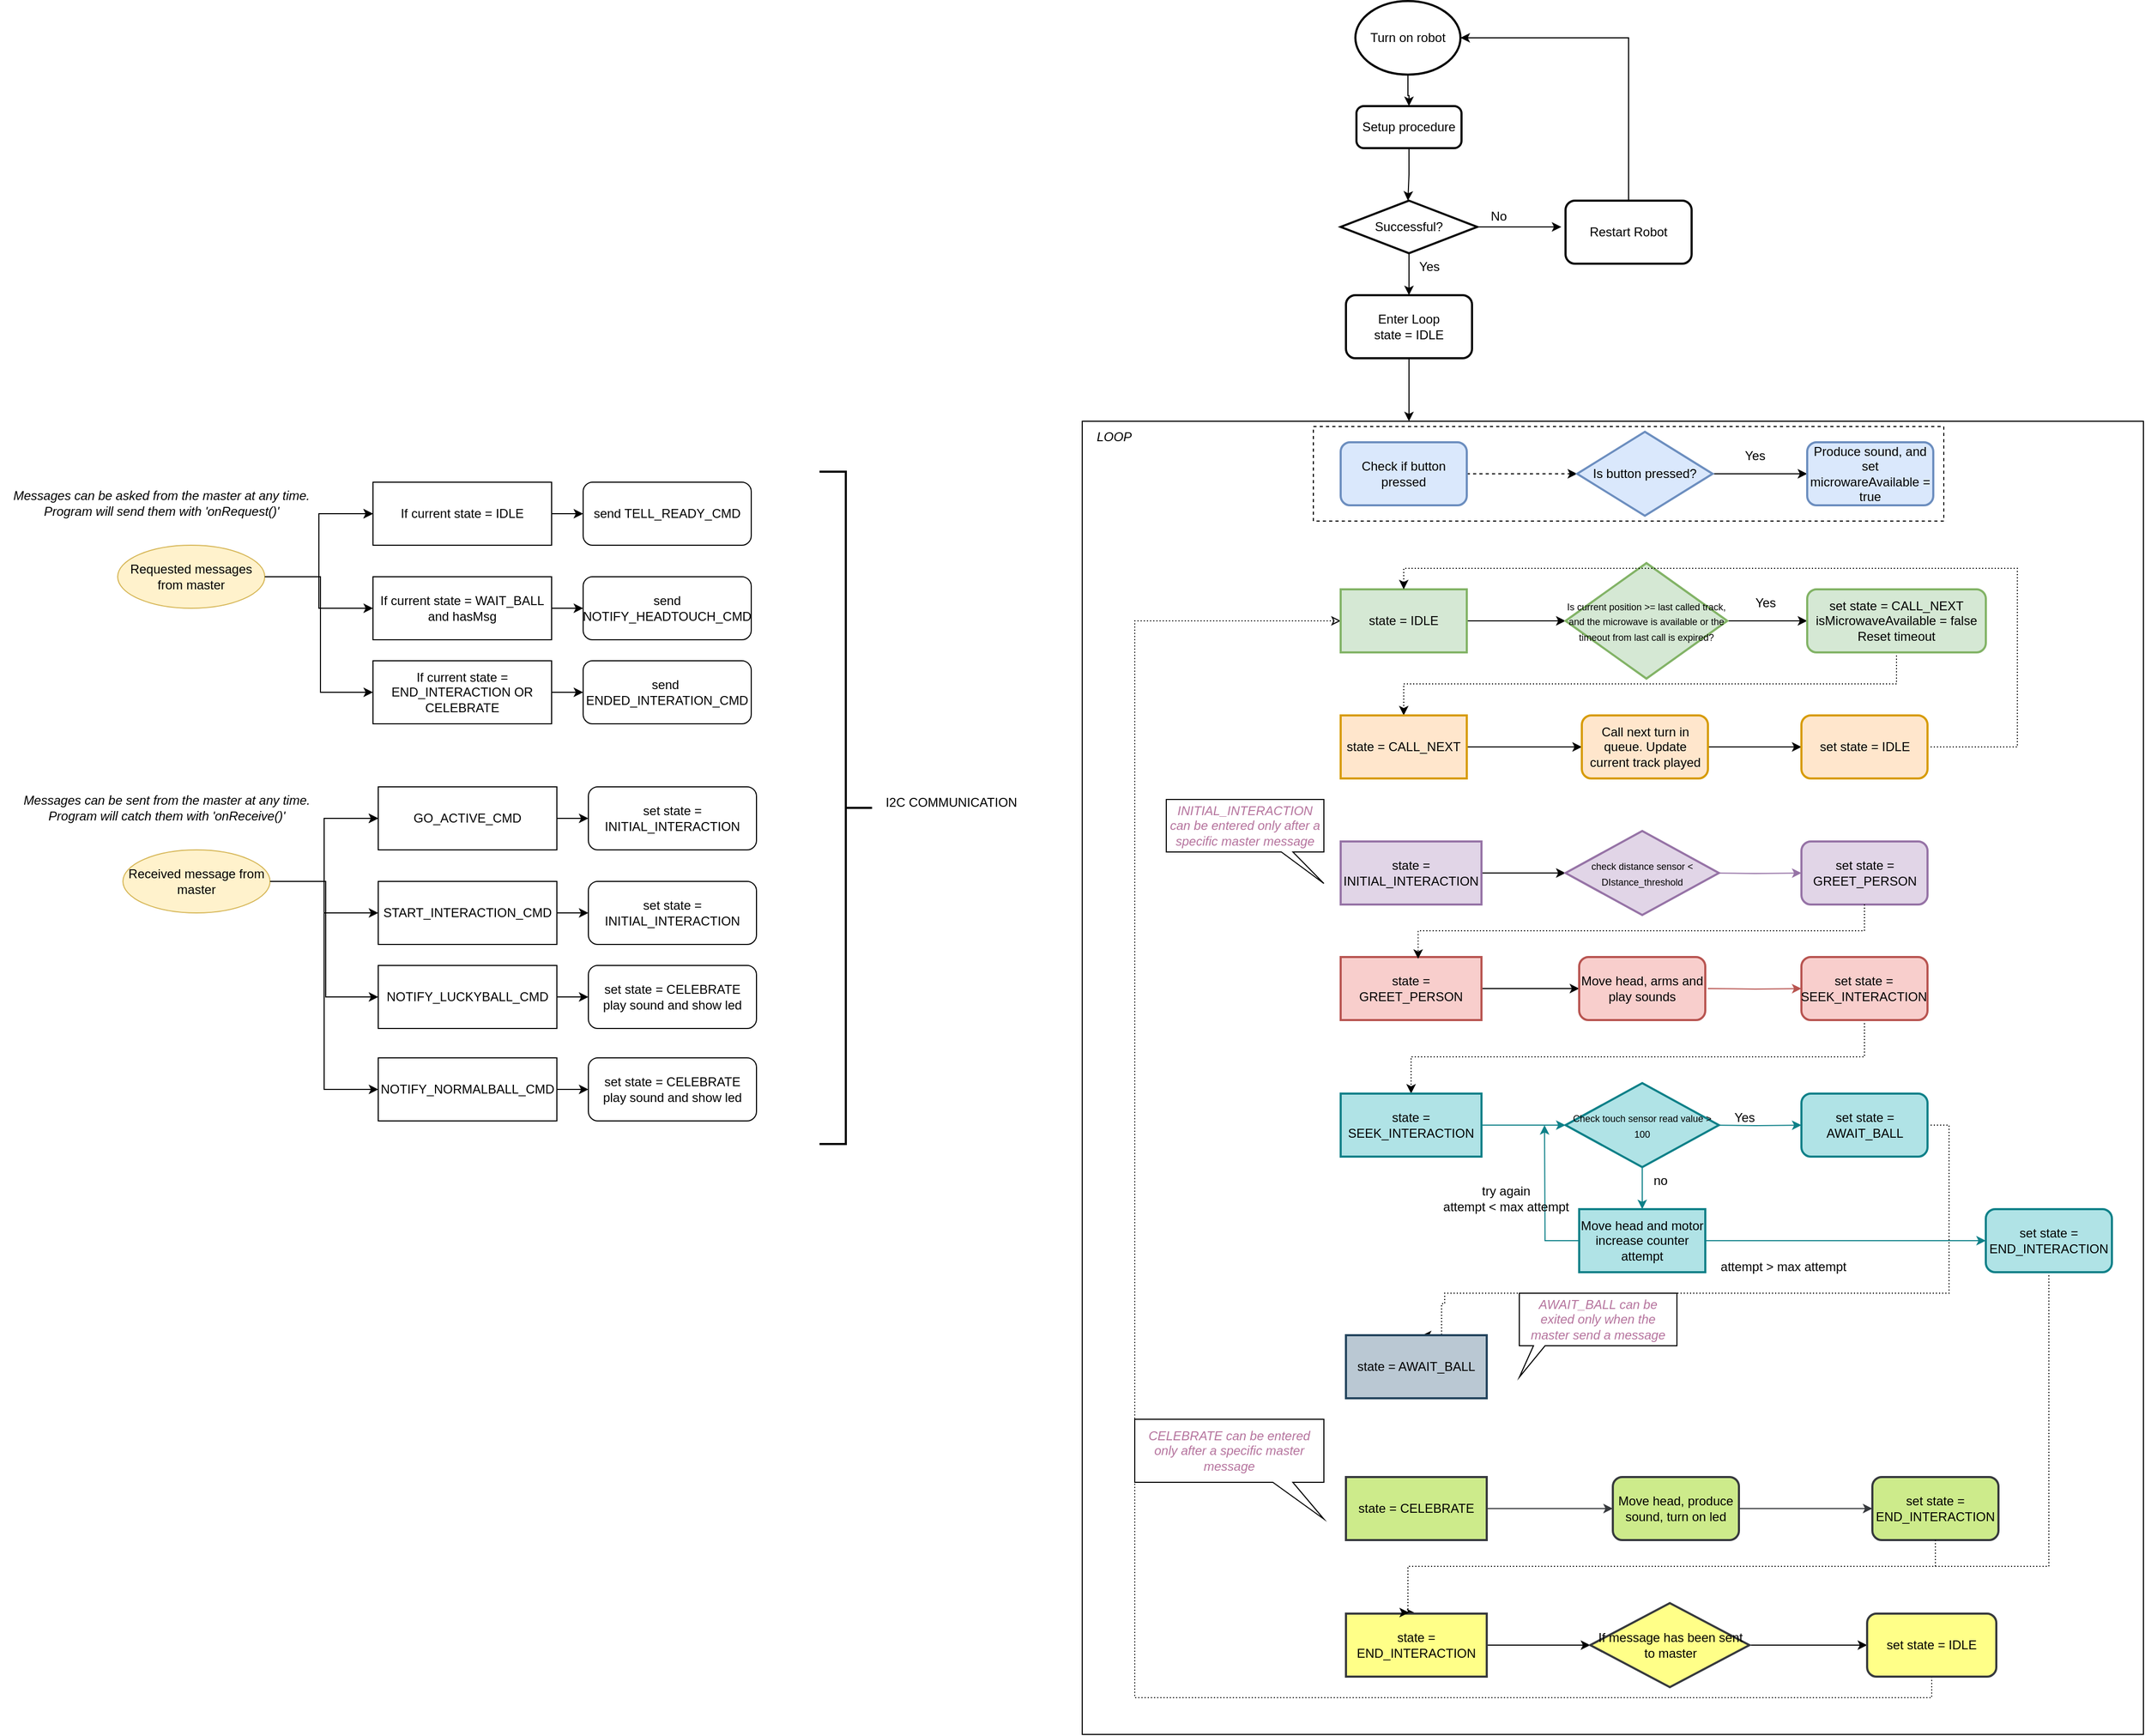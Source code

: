 <mxfile version="27.0.5">
  <diagram id="C5RBs43oDa-KdzZeNtuy" name="Page-1">
    <mxGraphModel dx="3238" dy="2182" grid="1" gridSize="10" guides="1" tooltips="1" connect="1" arrows="1" fold="1" page="1" pageScale="1" pageWidth="827" pageHeight="1169" math="0" shadow="0">
      <root>
        <mxCell id="WIyWlLk6GJQsqaUBKTNV-0" />
        <mxCell id="WIyWlLk6GJQsqaUBKTNV-1" parent="WIyWlLk6GJQsqaUBKTNV-0" />
        <mxCell id="pBILB1Rv6EdbMPum7rPk-129" value="" style="rounded=0;whiteSpace=wrap;html=1;fillColor=none;" vertex="1" parent="WIyWlLk6GJQsqaUBKTNV-1">
          <mxGeometry x="90" y="-420" width="1010" height="1250" as="geometry" />
        </mxCell>
        <mxCell id="pBILB1Rv6EdbMPum7rPk-23" value="" style="rounded=0;whiteSpace=wrap;html=1;dashed=1;fillColor=none;" vertex="1" parent="WIyWlLk6GJQsqaUBKTNV-1">
          <mxGeometry x="310" y="-415" width="600" height="90" as="geometry" />
        </mxCell>
        <mxCell id="xqUfiWubJbebN2fs-ksx-53" value="" style="edgeStyle=orthogonalEdgeStyle;rounded=0;orthogonalLoop=1;jettySize=auto;html=1;" parent="WIyWlLk6GJQsqaUBKTNV-1" source="xqUfiWubJbebN2fs-ksx-7" target="xqUfiWubJbebN2fs-ksx-52" edge="1">
          <mxGeometry relative="1" as="geometry" />
        </mxCell>
        <mxCell id="xqUfiWubJbebN2fs-ksx-7" value="Turn on robot" style="strokeWidth=2;html=1;shape=mxgraph.flowchart.start_1;whiteSpace=wrap;" parent="WIyWlLk6GJQsqaUBKTNV-1" vertex="1">
          <mxGeometry x="349.99" y="-820" width="100" height="70" as="geometry" />
        </mxCell>
        <mxCell id="xqUfiWubJbebN2fs-ksx-93" style="edgeStyle=orthogonalEdgeStyle;rounded=0;orthogonalLoop=1;jettySize=auto;html=1;exitX=0.5;exitY=1;exitDx=0;exitDy=0;" parent="WIyWlLk6GJQsqaUBKTNV-1" source="xqUfiWubJbebN2fs-ksx-52" edge="1">
          <mxGeometry relative="1" as="geometry">
            <mxPoint x="400" y="-630" as="targetPoint" />
          </mxGeometry>
        </mxCell>
        <mxCell id="xqUfiWubJbebN2fs-ksx-52" value="Setup procedure" style="rounded=1;whiteSpace=wrap;html=1;absoluteArcSize=1;arcSize=14;strokeWidth=2;" parent="WIyWlLk6GJQsqaUBKTNV-1" vertex="1">
          <mxGeometry x="350.99" y="-720" width="100" height="40" as="geometry" />
        </mxCell>
        <mxCell id="pBILB1Rv6EdbMPum7rPk-5" value="" style="edgeStyle=orthogonalEdgeStyle;rounded=0;orthogonalLoop=1;jettySize=auto;html=1;" edge="1" parent="WIyWlLk6GJQsqaUBKTNV-1" source="pBILB1Rv6EdbMPum7rPk-1" target="pBILB1Rv6EdbMPum7rPk-4">
          <mxGeometry relative="1" as="geometry" />
        </mxCell>
        <mxCell id="pBILB1Rv6EdbMPum7rPk-8" value="" style="edgeStyle=orthogonalEdgeStyle;rounded=0;orthogonalLoop=1;jettySize=auto;html=1;" edge="1" parent="WIyWlLk6GJQsqaUBKTNV-1" source="pBILB1Rv6EdbMPum7rPk-1">
          <mxGeometry relative="1" as="geometry">
            <mxPoint x="546" y="-605" as="targetPoint" />
          </mxGeometry>
        </mxCell>
        <mxCell id="pBILB1Rv6EdbMPum7rPk-1" value="Successful?" style="strokeWidth=2;html=1;shape=mxgraph.flowchart.decision;whiteSpace=wrap;" vertex="1" parent="WIyWlLk6GJQsqaUBKTNV-1">
          <mxGeometry x="336" y="-630" width="130.01" height="50" as="geometry" />
        </mxCell>
        <mxCell id="pBILB1Rv6EdbMPum7rPk-13" value="" style="edgeStyle=orthogonalEdgeStyle;rounded=0;orthogonalLoop=1;jettySize=auto;html=1;" edge="1" parent="WIyWlLk6GJQsqaUBKTNV-1" source="pBILB1Rv6EdbMPum7rPk-4">
          <mxGeometry relative="1" as="geometry">
            <mxPoint x="401" y="-420" as="targetPoint" />
          </mxGeometry>
        </mxCell>
        <mxCell id="pBILB1Rv6EdbMPum7rPk-4" value="Enter Loop&lt;div&gt;state = IDLE&lt;/div&gt;" style="whiteSpace=wrap;html=1;strokeWidth=2;glass=0;rounded=1;" vertex="1" parent="WIyWlLk6GJQsqaUBKTNV-1">
          <mxGeometry x="341.005" y="-540" width="120" height="60" as="geometry" />
        </mxCell>
        <mxCell id="pBILB1Rv6EdbMPum7rPk-6" value="Yes" style="text;html=1;align=center;verticalAlign=middle;resizable=0;points=[];autosize=1;strokeColor=none;fillColor=none;" vertex="1" parent="WIyWlLk6GJQsqaUBKTNV-1">
          <mxGeometry x="400" y="-582" width="40" height="30" as="geometry" />
        </mxCell>
        <mxCell id="pBILB1Rv6EdbMPum7rPk-9" value="No" style="text;html=1;align=center;verticalAlign=middle;resizable=0;points=[];autosize=1;strokeColor=none;fillColor=none;" vertex="1" parent="WIyWlLk6GJQsqaUBKTNV-1">
          <mxGeometry x="466.01" y="-630" width="40" height="30" as="geometry" />
        </mxCell>
        <mxCell id="pBILB1Rv6EdbMPum7rPk-10" value="Restart Robot" style="whiteSpace=wrap;html=1;strokeWidth=2;glass=0;rounded=1;" vertex="1" parent="WIyWlLk6GJQsqaUBKTNV-1">
          <mxGeometry x="549.995" y="-630" width="120" height="60" as="geometry" />
        </mxCell>
        <mxCell id="pBILB1Rv6EdbMPum7rPk-11" style="edgeStyle=orthogonalEdgeStyle;rounded=0;orthogonalLoop=1;jettySize=auto;html=1;entryX=1;entryY=0.5;entryDx=0;entryDy=0;entryPerimeter=0;" edge="1" parent="WIyWlLk6GJQsqaUBKTNV-1" source="pBILB1Rv6EdbMPum7rPk-10" target="xqUfiWubJbebN2fs-ksx-7">
          <mxGeometry relative="1" as="geometry">
            <Array as="points">
              <mxPoint x="610" y="-785" />
            </Array>
          </mxGeometry>
        </mxCell>
        <mxCell id="pBILB1Rv6EdbMPum7rPk-15" value="" style="edgeStyle=orthogonalEdgeStyle;rounded=0;orthogonalLoop=1;jettySize=auto;html=1;dashed=1;" edge="1" parent="WIyWlLk6GJQsqaUBKTNV-1" source="pBILB1Rv6EdbMPum7rPk-12" target="pBILB1Rv6EdbMPum7rPk-14">
          <mxGeometry relative="1" as="geometry" />
        </mxCell>
        <mxCell id="pBILB1Rv6EdbMPum7rPk-12" value="Check if button pressed" style="whiteSpace=wrap;html=1;strokeWidth=2;fillColor=#dae8fc;strokeColor=#6c8ebf;glass=0;rounded=1;" vertex="1" parent="WIyWlLk6GJQsqaUBKTNV-1">
          <mxGeometry x="335.995" y="-400" width="120" height="60" as="geometry" />
        </mxCell>
        <mxCell id="pBILB1Rv6EdbMPum7rPk-19" value="" style="edgeStyle=orthogonalEdgeStyle;rounded=0;orthogonalLoop=1;jettySize=auto;html=1;" edge="1" parent="WIyWlLk6GJQsqaUBKTNV-1" source="pBILB1Rv6EdbMPum7rPk-14" target="pBILB1Rv6EdbMPum7rPk-18">
          <mxGeometry relative="1" as="geometry" />
        </mxCell>
        <mxCell id="pBILB1Rv6EdbMPum7rPk-14" value="Is button pressed?" style="rhombus;whiteSpace=wrap;html=1;strokeWidth=2;fillColor=#dae8fc;strokeColor=#6c8ebf;" vertex="1" parent="WIyWlLk6GJQsqaUBKTNV-1">
          <mxGeometry x="561.01" y="-410" width="129" height="80" as="geometry" />
        </mxCell>
        <mxCell id="pBILB1Rv6EdbMPum7rPk-133" style="edgeStyle=orthogonalEdgeStyle;rounded=0;orthogonalLoop=1;jettySize=auto;html=1;exitX=0.5;exitY=1;exitDx=0;exitDy=0;dashed=1;dashPattern=1 2;strokeWidth=1;entryX=0.5;entryY=0;entryDx=0;entryDy=0;" edge="1" parent="WIyWlLk6GJQsqaUBKTNV-1" source="pBILB1Rv6EdbMPum7rPk-29" target="pBILB1Rv6EdbMPum7rPk-32">
          <mxGeometry relative="1" as="geometry" />
        </mxCell>
        <mxCell id="pBILB1Rv6EdbMPum7rPk-18" value="Produce sound, and set microwareAvailable = true" style="whiteSpace=wrap;html=1;strokeWidth=2;fillColor=#dae8fc;strokeColor=#6c8ebf;rounded=1;" vertex="1" parent="WIyWlLk6GJQsqaUBKTNV-1">
          <mxGeometry x="779.99" y="-400" width="120" height="60" as="geometry" />
        </mxCell>
        <mxCell id="pBILB1Rv6EdbMPum7rPk-20" value="Yes" style="text;html=1;align=center;verticalAlign=middle;resizable=0;points=[];autosize=1;strokeColor=none;fillColor=none;" vertex="1" parent="WIyWlLk6GJQsqaUBKTNV-1">
          <mxGeometry x="710" y="-402" width="40" height="30" as="geometry" />
        </mxCell>
        <mxCell id="pBILB1Rv6EdbMPum7rPk-28" value="" style="edgeStyle=orthogonalEdgeStyle;rounded=0;orthogonalLoop=1;jettySize=auto;html=1;" edge="1" parent="WIyWlLk6GJQsqaUBKTNV-1" source="pBILB1Rv6EdbMPum7rPk-25" target="pBILB1Rv6EdbMPum7rPk-27">
          <mxGeometry relative="1" as="geometry" />
        </mxCell>
        <mxCell id="pBILB1Rv6EdbMPum7rPk-183" style="edgeStyle=orthogonalEdgeStyle;rounded=0;orthogonalLoop=1;jettySize=auto;html=1;exitX=0;exitY=0.5;exitDx=0;exitDy=0;entryX=0.5;entryY=1;entryDx=0;entryDy=0;dashed=1;dashPattern=1 2;startArrow=classic;startFill=0;endArrow=none;" edge="1" parent="WIyWlLk6GJQsqaUBKTNV-1" source="pBILB1Rv6EdbMPum7rPk-25" target="pBILB1Rv6EdbMPum7rPk-127">
          <mxGeometry relative="1" as="geometry">
            <Array as="points">
              <mxPoint x="140" y="-230" />
              <mxPoint x="140" y="795" />
              <mxPoint x="899" y="795" />
            </Array>
          </mxGeometry>
        </mxCell>
        <mxCell id="pBILB1Rv6EdbMPum7rPk-25" value="state = IDLE" style="whiteSpace=wrap;html=1;fillColor=#d5e8d4;strokeColor=#82b366;strokeWidth=2;" vertex="1" parent="WIyWlLk6GJQsqaUBKTNV-1">
          <mxGeometry x="335.995" y="-260" width="120" height="60" as="geometry" />
        </mxCell>
        <mxCell id="pBILB1Rv6EdbMPum7rPk-30" value="" style="edgeStyle=orthogonalEdgeStyle;rounded=0;orthogonalLoop=1;jettySize=auto;html=1;" edge="1" parent="WIyWlLk6GJQsqaUBKTNV-1" source="pBILB1Rv6EdbMPum7rPk-27" target="pBILB1Rv6EdbMPum7rPk-29">
          <mxGeometry relative="1" as="geometry" />
        </mxCell>
        <mxCell id="pBILB1Rv6EdbMPum7rPk-27" value="&lt;font style=&quot;font-size: 9px;&quot;&gt;Is current position &amp;gt;= last called track, and the microwave is available or the timeout from last call is expired?&lt;/font&gt;" style="rhombus;whiteSpace=wrap;html=1;fillColor=#d5e8d4;strokeColor=#82b366;strokeWidth=2;" vertex="1" parent="WIyWlLk6GJQsqaUBKTNV-1">
          <mxGeometry x="549.99" y="-285" width="153.99" height="110" as="geometry" />
        </mxCell>
        <mxCell id="pBILB1Rv6EdbMPum7rPk-29" value="set state = CALL_NEXT&lt;div&gt;isMicrowaveAvailable = false&lt;br&gt;Reset timeout&lt;/div&gt;" style="whiteSpace=wrap;html=1;fillColor=#d5e8d4;strokeColor=#82b366;strokeWidth=2;rounded=1;" vertex="1" parent="WIyWlLk6GJQsqaUBKTNV-1">
          <mxGeometry x="780" y="-260" width="170.01" height="60" as="geometry" />
        </mxCell>
        <mxCell id="pBILB1Rv6EdbMPum7rPk-31" value="Yes" style="text;html=1;align=center;verticalAlign=middle;resizable=0;points=[];autosize=1;strokeColor=none;fillColor=none;" vertex="1" parent="WIyWlLk6GJQsqaUBKTNV-1">
          <mxGeometry x="720" y="-262" width="40" height="30" as="geometry" />
        </mxCell>
        <mxCell id="pBILB1Rv6EdbMPum7rPk-34" value="" style="edgeStyle=orthogonalEdgeStyle;rounded=0;orthogonalLoop=1;jettySize=auto;html=1;" edge="1" parent="WIyWlLk6GJQsqaUBKTNV-1" source="pBILB1Rv6EdbMPum7rPk-32" target="pBILB1Rv6EdbMPum7rPk-33">
          <mxGeometry relative="1" as="geometry" />
        </mxCell>
        <mxCell id="pBILB1Rv6EdbMPum7rPk-32" value="state = CALL_NEXT" style="whiteSpace=wrap;html=1;fillColor=#ffe6cc;strokeColor=#d79b00;strokeWidth=2;" vertex="1" parent="WIyWlLk6GJQsqaUBKTNV-1">
          <mxGeometry x="335.995" y="-140" width="120" height="60" as="geometry" />
        </mxCell>
        <mxCell id="pBILB1Rv6EdbMPum7rPk-36" value="" style="edgeStyle=orthogonalEdgeStyle;rounded=0;orthogonalLoop=1;jettySize=auto;html=1;" edge="1" parent="WIyWlLk6GJQsqaUBKTNV-1" source="pBILB1Rv6EdbMPum7rPk-33" target="pBILB1Rv6EdbMPum7rPk-35">
          <mxGeometry relative="1" as="geometry" />
        </mxCell>
        <mxCell id="pBILB1Rv6EdbMPum7rPk-33" value="Call next turn in queue. Update current track played" style="whiteSpace=wrap;html=1;fillColor=#ffe6cc;strokeColor=#d79b00;strokeWidth=2;rounded=1;" vertex="1" parent="WIyWlLk6GJQsqaUBKTNV-1">
          <mxGeometry x="565.515" y="-140" width="120" height="60" as="geometry" />
        </mxCell>
        <mxCell id="pBILB1Rv6EdbMPum7rPk-134" style="edgeStyle=orthogonalEdgeStyle;rounded=0;orthogonalLoop=1;jettySize=auto;html=1;exitX=1;exitY=0.5;exitDx=0;exitDy=0;entryX=0.5;entryY=0;entryDx=0;entryDy=0;dashed=1;dashPattern=1 2;" edge="1" parent="WIyWlLk6GJQsqaUBKTNV-1" source="pBILB1Rv6EdbMPum7rPk-35" target="pBILB1Rv6EdbMPum7rPk-25">
          <mxGeometry relative="1" as="geometry">
            <Array as="points">
              <mxPoint x="980" y="-110" />
              <mxPoint x="980" y="-280" />
              <mxPoint x="396" y="-280" />
            </Array>
          </mxGeometry>
        </mxCell>
        <mxCell id="pBILB1Rv6EdbMPum7rPk-35" value="set state = IDLE" style="whiteSpace=wrap;html=1;fillColor=#ffe6cc;strokeColor=#d79b00;strokeWidth=2;rounded=1;" vertex="1" parent="WIyWlLk6GJQsqaUBKTNV-1">
          <mxGeometry x="774.505" y="-140" width="120" height="60" as="geometry" />
        </mxCell>
        <mxCell id="pBILB1Rv6EdbMPum7rPk-90" value="" style="edgeStyle=orthogonalEdgeStyle;rounded=0;orthogonalLoop=1;jettySize=auto;html=1;" edge="1" parent="WIyWlLk6GJQsqaUBKTNV-1" source="pBILB1Rv6EdbMPum7rPk-85" target="pBILB1Rv6EdbMPum7rPk-89">
          <mxGeometry relative="1" as="geometry" />
        </mxCell>
        <mxCell id="pBILB1Rv6EdbMPum7rPk-85" value="state = INITIAL_INTERACTION" style="whiteSpace=wrap;html=1;fillColor=#e1d5e7;strokeColor=#9673a6;strokeWidth=2;" vertex="1" parent="WIyWlLk6GJQsqaUBKTNV-1">
          <mxGeometry x="336.01" y="-20" width="134" height="60" as="geometry" />
        </mxCell>
        <mxCell id="pBILB1Rv6EdbMPum7rPk-86" value="" style="edgeStyle=orthogonalEdgeStyle;rounded=0;orthogonalLoop=1;jettySize=auto;html=1;fillColor=#e1d5e7;strokeColor=#9673a6;" edge="1" target="pBILB1Rv6EdbMPum7rPk-88" parent="WIyWlLk6GJQsqaUBKTNV-1">
          <mxGeometry relative="1" as="geometry">
            <mxPoint x="685.525" y="10" as="sourcePoint" />
          </mxGeometry>
        </mxCell>
        <mxCell id="pBILB1Rv6EdbMPum7rPk-88" value="set state = GREET_PERSON" style="whiteSpace=wrap;html=1;fillColor=#e1d5e7;strokeColor=#9673a6;strokeWidth=2;rounded=1;" vertex="1" parent="WIyWlLk6GJQsqaUBKTNV-1">
          <mxGeometry x="774.515" y="-20" width="120" height="60" as="geometry" />
        </mxCell>
        <mxCell id="pBILB1Rv6EdbMPum7rPk-89" value="&lt;font style=&quot;font-size: 9px;&quot;&gt;check distance sensor &amp;lt; DIstance_threshold&lt;/font&gt;" style="rhombus;whiteSpace=wrap;html=1;fillColor=#e1d5e7;strokeColor=#9673a6;strokeWidth=2;" vertex="1" parent="WIyWlLk6GJQsqaUBKTNV-1">
          <mxGeometry x="549.99" y="-30" width="146.01" height="80" as="geometry" />
        </mxCell>
        <mxCell id="pBILB1Rv6EdbMPum7rPk-97" value="" style="edgeStyle=orthogonalEdgeStyle;rounded=0;orthogonalLoop=1;jettySize=auto;html=1;" edge="1" parent="WIyWlLk6GJQsqaUBKTNV-1" source="pBILB1Rv6EdbMPum7rPk-92" target="pBILB1Rv6EdbMPum7rPk-96">
          <mxGeometry relative="1" as="geometry" />
        </mxCell>
        <mxCell id="pBILB1Rv6EdbMPum7rPk-92" value="state = GREET_PERSON" style="whiteSpace=wrap;html=1;fillColor=#f8cecc;strokeColor=#b85450;strokeWidth=2;" vertex="1" parent="WIyWlLk6GJQsqaUBKTNV-1">
          <mxGeometry x="335.99" y="90" width="134" height="60" as="geometry" />
        </mxCell>
        <mxCell id="pBILB1Rv6EdbMPum7rPk-93" value="" style="edgeStyle=orthogonalEdgeStyle;rounded=0;orthogonalLoop=1;jettySize=auto;html=1;fillColor=#f8cecc;strokeColor=#b85450;" edge="1" target="pBILB1Rv6EdbMPum7rPk-94" parent="WIyWlLk6GJQsqaUBKTNV-1">
          <mxGeometry relative="1" as="geometry">
            <mxPoint x="685.505" y="120" as="sourcePoint" />
          </mxGeometry>
        </mxCell>
        <mxCell id="pBILB1Rv6EdbMPum7rPk-138" style="edgeStyle=orthogonalEdgeStyle;rounded=0;orthogonalLoop=1;jettySize=auto;html=1;exitX=0.5;exitY=1;exitDx=0;exitDy=0;dashed=1;dashPattern=1 2;" edge="1" parent="WIyWlLk6GJQsqaUBKTNV-1" source="pBILB1Rv6EdbMPum7rPk-94" target="pBILB1Rv6EdbMPum7rPk-99">
          <mxGeometry relative="1" as="geometry" />
        </mxCell>
        <mxCell id="pBILB1Rv6EdbMPum7rPk-94" value="set state = SEEK_INTERACTION" style="whiteSpace=wrap;html=1;fillColor=#f8cecc;strokeColor=#b85450;strokeWidth=2;rounded=1;" vertex="1" parent="WIyWlLk6GJQsqaUBKTNV-1">
          <mxGeometry x="774.495" y="90" width="120" height="60" as="geometry" />
        </mxCell>
        <mxCell id="pBILB1Rv6EdbMPum7rPk-96" value="Move head, arms and play sounds" style="whiteSpace=wrap;html=1;fillColor=#f8cecc;strokeColor=#b85450;strokeWidth=2;rounded=1;" vertex="1" parent="WIyWlLk6GJQsqaUBKTNV-1">
          <mxGeometry x="562.99" y="90" width="120" height="60" as="geometry" />
        </mxCell>
        <mxCell id="pBILB1Rv6EdbMPum7rPk-98" value="" style="edgeStyle=orthogonalEdgeStyle;rounded=0;orthogonalLoop=1;jettySize=auto;html=1;fillColor=#b0e3e6;strokeColor=#0e8088;" edge="1" source="pBILB1Rv6EdbMPum7rPk-99" target="pBILB1Rv6EdbMPum7rPk-102" parent="WIyWlLk6GJQsqaUBKTNV-1">
          <mxGeometry relative="1" as="geometry" />
        </mxCell>
        <mxCell id="pBILB1Rv6EdbMPum7rPk-99" value="state = SEEK_INTERACTION" style="whiteSpace=wrap;html=1;fillColor=#b0e3e6;strokeColor=#0e8088;strokeWidth=2;" vertex="1" parent="WIyWlLk6GJQsqaUBKTNV-1">
          <mxGeometry x="336.01" y="220" width="134" height="60" as="geometry" />
        </mxCell>
        <mxCell id="pBILB1Rv6EdbMPum7rPk-100" value="" style="edgeStyle=orthogonalEdgeStyle;rounded=0;orthogonalLoop=1;jettySize=auto;html=1;fillColor=#b0e3e6;strokeColor=#0e8088;" edge="1" target="pBILB1Rv6EdbMPum7rPk-101" parent="WIyWlLk6GJQsqaUBKTNV-1">
          <mxGeometry relative="1" as="geometry">
            <mxPoint x="685.525" y="250" as="sourcePoint" />
          </mxGeometry>
        </mxCell>
        <mxCell id="pBILB1Rv6EdbMPum7rPk-177" style="edgeStyle=orthogonalEdgeStyle;rounded=0;orthogonalLoop=1;jettySize=auto;html=1;exitX=1;exitY=0.5;exitDx=0;exitDy=0;entryX=0.539;entryY=0.003;entryDx=0;entryDy=0;dashed=1;dashPattern=1 2;entryPerimeter=0;" edge="1" parent="WIyWlLk6GJQsqaUBKTNV-1" source="pBILB1Rv6EdbMPum7rPk-101" target="pBILB1Rv6EdbMPum7rPk-116">
          <mxGeometry relative="1" as="geometry">
            <Array as="points">
              <mxPoint x="915" y="250" />
              <mxPoint x="915" y="410" />
              <mxPoint x="435" y="410" />
              <mxPoint x="435" y="420" />
              <mxPoint x="432" y="420" />
            </Array>
          </mxGeometry>
        </mxCell>
        <mxCell id="pBILB1Rv6EdbMPum7rPk-101" value="set state = AWAIT_BALL" style="whiteSpace=wrap;html=1;fillColor=#b0e3e6;strokeColor=#0e8088;strokeWidth=2;rounded=1;" vertex="1" parent="WIyWlLk6GJQsqaUBKTNV-1">
          <mxGeometry x="774.515" y="220" width="120" height="60" as="geometry" />
        </mxCell>
        <mxCell id="pBILB1Rv6EdbMPum7rPk-105" value="" style="edgeStyle=orthogonalEdgeStyle;rounded=0;orthogonalLoop=1;jettySize=auto;html=1;fillColor=#b0e3e6;strokeColor=#0e8088;" edge="1" parent="WIyWlLk6GJQsqaUBKTNV-1" source="pBILB1Rv6EdbMPum7rPk-102" target="pBILB1Rv6EdbMPum7rPk-104">
          <mxGeometry relative="1" as="geometry" />
        </mxCell>
        <mxCell id="pBILB1Rv6EdbMPum7rPk-102" value="&lt;font style=&quot;font-size: 9px;&quot;&gt;Check touch sensor read value &amp;gt; 100&lt;/font&gt;" style="rhombus;whiteSpace=wrap;html=1;fillColor=#b0e3e6;strokeColor=#0e8088;strokeWidth=2;" vertex="1" parent="WIyWlLk6GJQsqaUBKTNV-1">
          <mxGeometry x="549.99" y="210" width="146.01" height="80" as="geometry" />
        </mxCell>
        <mxCell id="pBILB1Rv6EdbMPum7rPk-103" value="Yes" style="text;html=1;align=center;verticalAlign=middle;resizable=0;points=[];autosize=1;strokeColor=none;fillColor=none;" vertex="1" parent="WIyWlLk6GJQsqaUBKTNV-1">
          <mxGeometry x="700" y="228" width="40" height="30" as="geometry" />
        </mxCell>
        <mxCell id="pBILB1Rv6EdbMPum7rPk-111" style="edgeStyle=orthogonalEdgeStyle;rounded=0;orthogonalLoop=1;jettySize=auto;html=1;exitX=0;exitY=0.5;exitDx=0;exitDy=0;fillColor=#b0e3e6;strokeColor=#0e8088;" edge="1" parent="WIyWlLk6GJQsqaUBKTNV-1" source="pBILB1Rv6EdbMPum7rPk-104">
          <mxGeometry relative="1" as="geometry">
            <mxPoint x="530.0" y="250" as="targetPoint" />
          </mxGeometry>
        </mxCell>
        <mxCell id="pBILB1Rv6EdbMPum7rPk-113" style="edgeStyle=orthogonalEdgeStyle;rounded=0;orthogonalLoop=1;jettySize=auto;html=1;entryX=0;entryY=0.5;entryDx=0;entryDy=0;fillColor=#b0e3e6;strokeColor=#0e8088;" edge="1" parent="WIyWlLk6GJQsqaUBKTNV-1" source="pBILB1Rv6EdbMPum7rPk-104" target="pBILB1Rv6EdbMPum7rPk-115">
          <mxGeometry relative="1" as="geometry">
            <mxPoint x="810" y="360" as="targetPoint" />
          </mxGeometry>
        </mxCell>
        <mxCell id="pBILB1Rv6EdbMPum7rPk-104" value="Move head and motor&lt;div&gt;increase counter attempt&lt;/div&gt;" style="whiteSpace=wrap;html=1;fillColor=#b0e3e6;strokeColor=#0e8088;strokeWidth=2;" vertex="1" parent="WIyWlLk6GJQsqaUBKTNV-1">
          <mxGeometry x="562.995" y="330" width="120" height="60" as="geometry" />
        </mxCell>
        <mxCell id="pBILB1Rv6EdbMPum7rPk-108" value="no" style="text;html=1;align=center;verticalAlign=middle;resizable=0;points=[];autosize=1;strokeColor=none;fillColor=none;" vertex="1" parent="WIyWlLk6GJQsqaUBKTNV-1">
          <mxGeometry x="620" y="288" width="40" height="30" as="geometry" />
        </mxCell>
        <mxCell id="pBILB1Rv6EdbMPum7rPk-112" value="try again&lt;br&gt;attempt &amp;lt; max attempt" style="text;html=1;align=center;verticalAlign=middle;resizable=0;points=[];autosize=1;strokeColor=none;fillColor=none;" vertex="1" parent="WIyWlLk6GJQsqaUBKTNV-1">
          <mxGeometry x="422.99" y="300" width="140" height="40" as="geometry" />
        </mxCell>
        <mxCell id="pBILB1Rv6EdbMPum7rPk-114" value="attempt &amp;gt; max attempt" style="text;html=1;align=center;verticalAlign=middle;resizable=0;points=[];autosize=1;strokeColor=none;fillColor=none;" vertex="1" parent="WIyWlLk6GJQsqaUBKTNV-1">
          <mxGeometry x="687" y="370" width="140" height="30" as="geometry" />
        </mxCell>
        <mxCell id="pBILB1Rv6EdbMPum7rPk-182" style="edgeStyle=orthogonalEdgeStyle;rounded=0;orthogonalLoop=1;jettySize=auto;html=1;exitX=0.5;exitY=1;exitDx=0;exitDy=0;entryX=0.5;entryY=0;entryDx=0;entryDy=0;dashed=1;dashPattern=1 2;" edge="1" parent="WIyWlLk6GJQsqaUBKTNV-1" source="pBILB1Rv6EdbMPum7rPk-115" target="pBILB1Rv6EdbMPum7rPk-124">
          <mxGeometry relative="1" as="geometry">
            <Array as="points">
              <mxPoint x="1010" y="670" />
              <mxPoint x="400" y="670" />
              <mxPoint x="400" y="715" />
            </Array>
          </mxGeometry>
        </mxCell>
        <mxCell id="pBILB1Rv6EdbMPum7rPk-115" value="set state = END_INTERACTION" style="whiteSpace=wrap;html=1;fillColor=#b0e3e6;strokeColor=#0e8088;strokeWidth=2;rounded=1;" vertex="1" parent="WIyWlLk6GJQsqaUBKTNV-1">
          <mxGeometry x="950.005" y="330" width="120" height="60" as="geometry" />
        </mxCell>
        <mxCell id="pBILB1Rv6EdbMPum7rPk-116" value="state = AWAIT_BALL" style="whiteSpace=wrap;html=1;fillColor=#bac8d3;strokeColor=#23445d;strokeWidth=2;" vertex="1" parent="WIyWlLk6GJQsqaUBKTNV-1">
          <mxGeometry x="341.01" y="450" width="134" height="60" as="geometry" />
        </mxCell>
        <mxCell id="pBILB1Rv6EdbMPum7rPk-122" value="" style="edgeStyle=orthogonalEdgeStyle;rounded=0;orthogonalLoop=1;jettySize=auto;html=1;fillColor=#cdeb8b;strokeColor=#36393d;" edge="1" parent="WIyWlLk6GJQsqaUBKTNV-1" source="pBILB1Rv6EdbMPum7rPk-117" target="pBILB1Rv6EdbMPum7rPk-121">
          <mxGeometry relative="1" as="geometry" />
        </mxCell>
        <mxCell id="pBILB1Rv6EdbMPum7rPk-117" value="state = CELEBRATE" style="whiteSpace=wrap;html=1;strokeWidth=2;fillColor=#cdeb8b;strokeColor=#36393d;" vertex="1" parent="WIyWlLk6GJQsqaUBKTNV-1">
          <mxGeometry x="341.01" y="585" width="134" height="60" as="geometry" />
        </mxCell>
        <mxCell id="pBILB1Rv6EdbMPum7rPk-119" value="set state = END_INTERACTION" style="whiteSpace=wrap;html=1;strokeWidth=2;rounded=1;fillColor=#cdeb8b;strokeColor=#36393d;" vertex="1" parent="WIyWlLk6GJQsqaUBKTNV-1">
          <mxGeometry x="842.02" y="585" width="120" height="60" as="geometry" />
        </mxCell>
        <mxCell id="pBILB1Rv6EdbMPum7rPk-123" style="edgeStyle=orthogonalEdgeStyle;rounded=0;orthogonalLoop=1;jettySize=auto;html=1;fillColor=#cdeb8b;strokeColor=#36393d;" edge="1" parent="WIyWlLk6GJQsqaUBKTNV-1" source="pBILB1Rv6EdbMPum7rPk-121" target="pBILB1Rv6EdbMPum7rPk-119">
          <mxGeometry relative="1" as="geometry" />
        </mxCell>
        <mxCell id="pBILB1Rv6EdbMPum7rPk-121" value="Move head, produce sound, turn on led" style="whiteSpace=wrap;html=1;strokeWidth=2;rounded=1;fillColor=#cdeb8b;strokeColor=#36393d;" vertex="1" parent="WIyWlLk6GJQsqaUBKTNV-1">
          <mxGeometry x="595.02" y="585" width="120" height="60" as="geometry" />
        </mxCell>
        <mxCell id="pBILB1Rv6EdbMPum7rPk-126" value="" style="edgeStyle=orthogonalEdgeStyle;rounded=0;orthogonalLoop=1;jettySize=auto;html=1;" edge="1" parent="WIyWlLk6GJQsqaUBKTNV-1" source="pBILB1Rv6EdbMPum7rPk-124" target="pBILB1Rv6EdbMPum7rPk-125">
          <mxGeometry relative="1" as="geometry" />
        </mxCell>
        <mxCell id="pBILB1Rv6EdbMPum7rPk-124" value="state = END_INTERACTION" style="whiteSpace=wrap;html=1;fillColor=#ffff88;strokeColor=#36393d;strokeWidth=2;" vertex="1" parent="WIyWlLk6GJQsqaUBKTNV-1">
          <mxGeometry x="341.03" y="715" width="134" height="60" as="geometry" />
        </mxCell>
        <mxCell id="pBILB1Rv6EdbMPum7rPk-128" value="" style="edgeStyle=orthogonalEdgeStyle;rounded=0;orthogonalLoop=1;jettySize=auto;html=1;" edge="1" parent="WIyWlLk6GJQsqaUBKTNV-1" source="pBILB1Rv6EdbMPum7rPk-125" target="pBILB1Rv6EdbMPum7rPk-127">
          <mxGeometry relative="1" as="geometry" />
        </mxCell>
        <mxCell id="pBILB1Rv6EdbMPum7rPk-125" value="If message has been sent to master" style="rhombus;whiteSpace=wrap;html=1;fillColor=#ffff88;strokeColor=#36393d;strokeWidth=2;" vertex="1" parent="WIyWlLk6GJQsqaUBKTNV-1">
          <mxGeometry x="573.52" y="705" width="151.5" height="80" as="geometry" />
        </mxCell>
        <mxCell id="pBILB1Rv6EdbMPum7rPk-127" value="set state = IDLE" style="whiteSpace=wrap;html=1;fillColor=#ffff88;strokeColor=#36393d;strokeWidth=2;rounded=1;" vertex="1" parent="WIyWlLk6GJQsqaUBKTNV-1">
          <mxGeometry x="837.03" y="715" width="122.98" height="60" as="geometry" />
        </mxCell>
        <mxCell id="pBILB1Rv6EdbMPum7rPk-130" value="&lt;i&gt;LOOP&lt;/i&gt;" style="text;html=1;align=center;verticalAlign=middle;resizable=0;points=[];autosize=1;strokeColor=none;fillColor=none;" vertex="1" parent="WIyWlLk6GJQsqaUBKTNV-1">
          <mxGeometry x="90" y="-420" width="60" height="30" as="geometry" />
        </mxCell>
        <mxCell id="pBILB1Rv6EdbMPum7rPk-135" value="&lt;i style=&quot;color: rgb(181, 115, 157);&quot;&gt;INITIAL_INTERACTION can be entered only after a specific master message&lt;/i&gt;" style="shape=callout;whiteSpace=wrap;html=1;perimeter=calloutPerimeter;position2=1;base=11;size=30;position=0.73;" vertex="1" parent="WIyWlLk6GJQsqaUBKTNV-1">
          <mxGeometry x="170" y="-60" width="150" height="80" as="geometry" />
        </mxCell>
        <mxCell id="pBILB1Rv6EdbMPum7rPk-137" style="edgeStyle=orthogonalEdgeStyle;rounded=0;orthogonalLoop=1;jettySize=auto;html=1;exitX=0.5;exitY=1;exitDx=0;exitDy=0;entryX=0.55;entryY=0.028;entryDx=0;entryDy=0;entryPerimeter=0;dashed=1;dashPattern=1 2;" edge="1" parent="WIyWlLk6GJQsqaUBKTNV-1" source="pBILB1Rv6EdbMPum7rPk-88" target="pBILB1Rv6EdbMPum7rPk-92">
          <mxGeometry relative="1" as="geometry" />
        </mxCell>
        <mxCell id="pBILB1Rv6EdbMPum7rPk-141" value="" style="edgeStyle=orthogonalEdgeStyle;rounded=0;orthogonalLoop=1;jettySize=auto;html=1;" edge="1" parent="WIyWlLk6GJQsqaUBKTNV-1" source="pBILB1Rv6EdbMPum7rPk-144" target="pBILB1Rv6EdbMPum7rPk-146">
          <mxGeometry relative="1" as="geometry" />
        </mxCell>
        <mxCell id="pBILB1Rv6EdbMPum7rPk-142" value="" style="edgeStyle=orthogonalEdgeStyle;rounded=0;orthogonalLoop=1;jettySize=auto;html=1;" edge="1" parent="WIyWlLk6GJQsqaUBKTNV-1" source="pBILB1Rv6EdbMPum7rPk-144" target="pBILB1Rv6EdbMPum7rPk-146">
          <mxGeometry relative="1" as="geometry" />
        </mxCell>
        <mxCell id="pBILB1Rv6EdbMPum7rPk-143" style="edgeStyle=orthogonalEdgeStyle;rounded=0;orthogonalLoop=1;jettySize=auto;html=1;exitX=1;exitY=0.5;exitDx=0;exitDy=0;entryX=0;entryY=0.5;entryDx=0;entryDy=0;" edge="1" parent="WIyWlLk6GJQsqaUBKTNV-1" source="pBILB1Rv6EdbMPum7rPk-144" target="pBILB1Rv6EdbMPum7rPk-158">
          <mxGeometry relative="1" as="geometry" />
        </mxCell>
        <mxCell id="pBILB1Rv6EdbMPum7rPk-144" value="Received message from master" style="ellipse;whiteSpace=wrap;html=1;fillColor=#fff2cc;strokeColor=#d6b656;" vertex="1" parent="WIyWlLk6GJQsqaUBKTNV-1">
          <mxGeometry x="-823" y="-12" width="140" height="60" as="geometry" />
        </mxCell>
        <mxCell id="pBILB1Rv6EdbMPum7rPk-145" value="" style="edgeStyle=orthogonalEdgeStyle;rounded=0;orthogonalLoop=1;jettySize=auto;html=1;" edge="1" parent="WIyWlLk6GJQsqaUBKTNV-1" source="pBILB1Rv6EdbMPum7rPk-146" target="pBILB1Rv6EdbMPum7rPk-147">
          <mxGeometry relative="1" as="geometry" />
        </mxCell>
        <mxCell id="pBILB1Rv6EdbMPum7rPk-146" value="GO_ACTIVE_CMD" style="whiteSpace=wrap;html=1;" vertex="1" parent="WIyWlLk6GJQsqaUBKTNV-1">
          <mxGeometry x="-580" y="-72" width="170" height="60" as="geometry" />
        </mxCell>
        <mxCell id="pBILB1Rv6EdbMPum7rPk-147" value="set state = INITIAL_INTERACTION" style="rounded=1;whiteSpace=wrap;html=1;" vertex="1" parent="WIyWlLk6GJQsqaUBKTNV-1">
          <mxGeometry x="-380" y="-72" width="160" height="60" as="geometry" />
        </mxCell>
        <mxCell id="pBILB1Rv6EdbMPum7rPk-148" value="&lt;i&gt;Messages can be sent from the master at any time.&amp;nbsp;&lt;/i&gt;&lt;div&gt;&lt;i&gt;Program will catch them with &#39;onReceive()&#39;&amp;nbsp;&lt;/i&gt;&lt;/div&gt;" style="text;html=1;align=center;verticalAlign=middle;resizable=0;points=[];autosize=1;strokeColor=none;fillColor=none;" vertex="1" parent="WIyWlLk6GJQsqaUBKTNV-1">
          <mxGeometry x="-930" y="-72" width="300" height="40" as="geometry" />
        </mxCell>
        <mxCell id="pBILB1Rv6EdbMPum7rPk-149" value="" style="edgeStyle=orthogonalEdgeStyle;rounded=0;orthogonalLoop=1;jettySize=auto;html=1;exitX=1;exitY=0.5;exitDx=0;exitDy=0;" edge="1" parent="WIyWlLk6GJQsqaUBKTNV-1" source="pBILB1Rv6EdbMPum7rPk-144" target="pBILB1Rv6EdbMPum7rPk-151">
          <mxGeometry relative="1" as="geometry">
            <mxPoint x="-670" y="78" as="sourcePoint" />
          </mxGeometry>
        </mxCell>
        <mxCell id="pBILB1Rv6EdbMPum7rPk-150" value="" style="edgeStyle=orthogonalEdgeStyle;rounded=0;orthogonalLoop=1;jettySize=auto;html=1;" edge="1" parent="WIyWlLk6GJQsqaUBKTNV-1" source="pBILB1Rv6EdbMPum7rPk-151" target="pBILB1Rv6EdbMPum7rPk-152">
          <mxGeometry relative="1" as="geometry" />
        </mxCell>
        <mxCell id="pBILB1Rv6EdbMPum7rPk-151" value="START_INTERACTION_CMD" style="whiteSpace=wrap;html=1;" vertex="1" parent="WIyWlLk6GJQsqaUBKTNV-1">
          <mxGeometry x="-580" y="18" width="170" height="60" as="geometry" />
        </mxCell>
        <mxCell id="pBILB1Rv6EdbMPum7rPk-152" value="set state = INITIAL_INTERACTION" style="rounded=1;whiteSpace=wrap;html=1;" vertex="1" parent="WIyWlLk6GJQsqaUBKTNV-1">
          <mxGeometry x="-380" y="18" width="160" height="60" as="geometry" />
        </mxCell>
        <mxCell id="pBILB1Rv6EdbMPum7rPk-153" value="" style="edgeStyle=orthogonalEdgeStyle;rounded=0;orthogonalLoop=1;jettySize=auto;html=1;exitX=1;exitY=0.5;exitDx=0;exitDy=0;" edge="1" parent="WIyWlLk6GJQsqaUBKTNV-1" source="pBILB1Rv6EdbMPum7rPk-144" target="pBILB1Rv6EdbMPum7rPk-155">
          <mxGeometry relative="1" as="geometry">
            <mxPoint x="-670" y="-12" as="sourcePoint" />
            <Array as="points">
              <mxPoint x="-630" y="18" />
              <mxPoint x="-630" y="128" />
            </Array>
          </mxGeometry>
        </mxCell>
        <mxCell id="pBILB1Rv6EdbMPum7rPk-154" value="" style="edgeStyle=orthogonalEdgeStyle;rounded=0;orthogonalLoop=1;jettySize=auto;html=1;" edge="1" parent="WIyWlLk6GJQsqaUBKTNV-1" source="pBILB1Rv6EdbMPum7rPk-155" target="pBILB1Rv6EdbMPum7rPk-156">
          <mxGeometry relative="1" as="geometry" />
        </mxCell>
        <mxCell id="pBILB1Rv6EdbMPum7rPk-155" value="NOTIFY_LUCKYBALL_CMD" style="whiteSpace=wrap;html=1;" vertex="1" parent="WIyWlLk6GJQsqaUBKTNV-1">
          <mxGeometry x="-580" y="98" width="170" height="60" as="geometry" />
        </mxCell>
        <mxCell id="pBILB1Rv6EdbMPum7rPk-156" value="set state = CELEBRATE&lt;div&gt;play sound and show led&lt;/div&gt;" style="rounded=1;whiteSpace=wrap;html=1;" vertex="1" parent="WIyWlLk6GJQsqaUBKTNV-1">
          <mxGeometry x="-380" y="98" width="160" height="60" as="geometry" />
        </mxCell>
        <mxCell id="pBILB1Rv6EdbMPum7rPk-157" value="" style="edgeStyle=orthogonalEdgeStyle;rounded=0;orthogonalLoop=1;jettySize=auto;html=1;" edge="1" parent="WIyWlLk6GJQsqaUBKTNV-1" source="pBILB1Rv6EdbMPum7rPk-158" target="pBILB1Rv6EdbMPum7rPk-159">
          <mxGeometry relative="1" as="geometry" />
        </mxCell>
        <mxCell id="pBILB1Rv6EdbMPum7rPk-158" value="NOTIFY_NORMALBALL_CMD" style="whiteSpace=wrap;html=1;" vertex="1" parent="WIyWlLk6GJQsqaUBKTNV-1">
          <mxGeometry x="-580" y="186" width="170" height="60" as="geometry" />
        </mxCell>
        <mxCell id="pBILB1Rv6EdbMPum7rPk-159" value="set state = CELEBRATE&lt;div&gt;play sound and show led&lt;/div&gt;" style="rounded=1;whiteSpace=wrap;html=1;" vertex="1" parent="WIyWlLk6GJQsqaUBKTNV-1">
          <mxGeometry x="-380" y="186" width="160" height="60" as="geometry" />
        </mxCell>
        <mxCell id="pBILB1Rv6EdbMPum7rPk-160" value="" style="edgeStyle=orthogonalEdgeStyle;rounded=0;orthogonalLoop=1;jettySize=auto;html=1;" edge="1" parent="WIyWlLk6GJQsqaUBKTNV-1" source="pBILB1Rv6EdbMPum7rPk-162" target="pBILB1Rv6EdbMPum7rPk-164">
          <mxGeometry relative="1" as="geometry" />
        </mxCell>
        <mxCell id="pBILB1Rv6EdbMPum7rPk-161" value="" style="edgeStyle=orthogonalEdgeStyle;rounded=0;orthogonalLoop=1;jettySize=auto;html=1;" edge="1" parent="WIyWlLk6GJQsqaUBKTNV-1" source="pBILB1Rv6EdbMPum7rPk-162" target="pBILB1Rv6EdbMPum7rPk-164">
          <mxGeometry relative="1" as="geometry" />
        </mxCell>
        <mxCell id="pBILB1Rv6EdbMPum7rPk-162" value="Requested messages from master" style="ellipse;whiteSpace=wrap;html=1;fillColor=#fff2cc;strokeColor=#d6b656;" vertex="1" parent="WIyWlLk6GJQsqaUBKTNV-1">
          <mxGeometry x="-828" y="-302" width="140" height="60" as="geometry" />
        </mxCell>
        <mxCell id="pBILB1Rv6EdbMPum7rPk-163" value="" style="edgeStyle=orthogonalEdgeStyle;rounded=0;orthogonalLoop=1;jettySize=auto;html=1;" edge="1" parent="WIyWlLk6GJQsqaUBKTNV-1" source="pBILB1Rv6EdbMPum7rPk-164" target="pBILB1Rv6EdbMPum7rPk-165">
          <mxGeometry relative="1" as="geometry" />
        </mxCell>
        <mxCell id="pBILB1Rv6EdbMPum7rPk-164" value="If current state = IDLE" style="whiteSpace=wrap;html=1;" vertex="1" parent="WIyWlLk6GJQsqaUBKTNV-1">
          <mxGeometry x="-585" y="-362" width="170" height="60" as="geometry" />
        </mxCell>
        <mxCell id="pBILB1Rv6EdbMPum7rPk-165" value="send TELL_READY_CMD" style="rounded=1;whiteSpace=wrap;html=1;" vertex="1" parent="WIyWlLk6GJQsqaUBKTNV-1">
          <mxGeometry x="-385" y="-362" width="160" height="60" as="geometry" />
        </mxCell>
        <mxCell id="pBILB1Rv6EdbMPum7rPk-166" value="&lt;i&gt;Messages can be asked from the master at any time.&amp;nbsp;&lt;/i&gt;&lt;div&gt;&lt;i&gt;Program will send them with &#39;onRequest()&#39;&amp;nbsp;&lt;/i&gt;&lt;/div&gt;" style="text;html=1;align=center;verticalAlign=middle;resizable=0;points=[];autosize=1;strokeColor=none;fillColor=none;" vertex="1" parent="WIyWlLk6GJQsqaUBKTNV-1">
          <mxGeometry x="-940" y="-362" width="310" height="40" as="geometry" />
        </mxCell>
        <mxCell id="pBILB1Rv6EdbMPum7rPk-167" value="" style="edgeStyle=orthogonalEdgeStyle;rounded=0;orthogonalLoop=1;jettySize=auto;html=1;exitX=1;exitY=0.5;exitDx=0;exitDy=0;" edge="1" parent="WIyWlLk6GJQsqaUBKTNV-1" source="pBILB1Rv6EdbMPum7rPk-162" target="pBILB1Rv6EdbMPum7rPk-169">
          <mxGeometry relative="1" as="geometry">
            <mxPoint x="-675" y="-212" as="sourcePoint" />
          </mxGeometry>
        </mxCell>
        <mxCell id="pBILB1Rv6EdbMPum7rPk-168" value="" style="edgeStyle=orthogonalEdgeStyle;rounded=0;orthogonalLoop=1;jettySize=auto;html=1;" edge="1" parent="WIyWlLk6GJQsqaUBKTNV-1" source="pBILB1Rv6EdbMPum7rPk-169" target="pBILB1Rv6EdbMPum7rPk-170">
          <mxGeometry relative="1" as="geometry" />
        </mxCell>
        <mxCell id="pBILB1Rv6EdbMPum7rPk-169" value="If current state = WAIT_BALL and hasMsg" style="whiteSpace=wrap;html=1;" vertex="1" parent="WIyWlLk6GJQsqaUBKTNV-1">
          <mxGeometry x="-585" y="-272" width="170" height="60" as="geometry" />
        </mxCell>
        <mxCell id="pBILB1Rv6EdbMPum7rPk-170" value="send NOTIFY_HEADTOUCH_CMD" style="rounded=1;whiteSpace=wrap;html=1;" vertex="1" parent="WIyWlLk6GJQsqaUBKTNV-1">
          <mxGeometry x="-385" y="-272" width="160" height="60" as="geometry" />
        </mxCell>
        <mxCell id="pBILB1Rv6EdbMPum7rPk-171" value="" style="edgeStyle=orthogonalEdgeStyle;rounded=0;orthogonalLoop=1;jettySize=auto;html=1;exitX=1;exitY=0.5;exitDx=0;exitDy=0;" edge="1" parent="WIyWlLk6GJQsqaUBKTNV-1" source="pBILB1Rv6EdbMPum7rPk-162" target="pBILB1Rv6EdbMPum7rPk-173">
          <mxGeometry relative="1" as="geometry">
            <mxPoint x="-675" y="-302" as="sourcePoint" />
            <Array as="points">
              <mxPoint x="-635" y="-272" />
              <mxPoint x="-635" y="-162" />
            </Array>
          </mxGeometry>
        </mxCell>
        <mxCell id="pBILB1Rv6EdbMPum7rPk-172" value="" style="edgeStyle=orthogonalEdgeStyle;rounded=0;orthogonalLoop=1;jettySize=auto;html=1;" edge="1" parent="WIyWlLk6GJQsqaUBKTNV-1" source="pBILB1Rv6EdbMPum7rPk-173" target="pBILB1Rv6EdbMPum7rPk-174">
          <mxGeometry relative="1" as="geometry" />
        </mxCell>
        <mxCell id="pBILB1Rv6EdbMPum7rPk-173" value="If current state = END_INTERACTION OR CELEBRATE" style="whiteSpace=wrap;html=1;" vertex="1" parent="WIyWlLk6GJQsqaUBKTNV-1">
          <mxGeometry x="-585" y="-192" width="170" height="60" as="geometry" />
        </mxCell>
        <mxCell id="pBILB1Rv6EdbMPum7rPk-174" value="send&amp;nbsp;&lt;div&gt;ENDED_INTERATION_CMD&lt;/div&gt;" style="rounded=1;whiteSpace=wrap;html=1;" vertex="1" parent="WIyWlLk6GJQsqaUBKTNV-1">
          <mxGeometry x="-385" y="-192" width="160" height="60" as="geometry" />
        </mxCell>
        <mxCell id="pBILB1Rv6EdbMPum7rPk-175" value="" style="strokeWidth=2;html=1;shape=mxgraph.flowchart.annotation_2;align=left;labelPosition=right;pointerEvents=1;direction=west;rotation=0;" vertex="1" parent="WIyWlLk6GJQsqaUBKTNV-1">
          <mxGeometry x="-160" y="-372" width="50" height="640" as="geometry" />
        </mxCell>
        <mxCell id="pBILB1Rv6EdbMPum7rPk-176" value="I2C COMMUNICATION" style="text;html=1;align=center;verticalAlign=middle;resizable=0;points=[];autosize=1;strokeColor=none;fillColor=none;" vertex="1" parent="WIyWlLk6GJQsqaUBKTNV-1">
          <mxGeometry x="-110" y="-72" width="150" height="30" as="geometry" />
        </mxCell>
        <mxCell id="pBILB1Rv6EdbMPum7rPk-178" value="&lt;i style=&quot;color: rgb(181, 115, 157);&quot;&gt;AWAIT_BALL can be exited only when the master send a message&lt;/i&gt;" style="shape=callout;whiteSpace=wrap;html=1;perimeter=calloutPerimeter;position2=0;base=11;size=30;position=0.09;" vertex="1" parent="WIyWlLk6GJQsqaUBKTNV-1">
          <mxGeometry x="506.01" y="410" width="150" height="80" as="geometry" />
        </mxCell>
        <mxCell id="pBILB1Rv6EdbMPum7rPk-180" value="&lt;i style=&quot;color: rgb(181, 115, 157);&quot;&gt;CELEBRATE can be entered only after a specific master message&lt;/i&gt;" style="shape=callout;whiteSpace=wrap;html=1;perimeter=calloutPerimeter;position2=1;base=19;size=35;position=0.73;" vertex="1" parent="WIyWlLk6GJQsqaUBKTNV-1">
          <mxGeometry x="140" y="530" width="180" height="95" as="geometry" />
        </mxCell>
        <mxCell id="pBILB1Rv6EdbMPum7rPk-181" style="edgeStyle=orthogonalEdgeStyle;rounded=0;orthogonalLoop=1;jettySize=auto;html=1;dashed=1;dashPattern=1 2;" edge="1" parent="WIyWlLk6GJQsqaUBKTNV-1" source="pBILB1Rv6EdbMPum7rPk-119">
          <mxGeometry relative="1" as="geometry">
            <mxPoint x="401" y="714" as="targetPoint" />
            <Array as="points">
              <mxPoint x="902" y="670" />
              <mxPoint x="400" y="670" />
            </Array>
          </mxGeometry>
        </mxCell>
      </root>
    </mxGraphModel>
  </diagram>
</mxfile>
